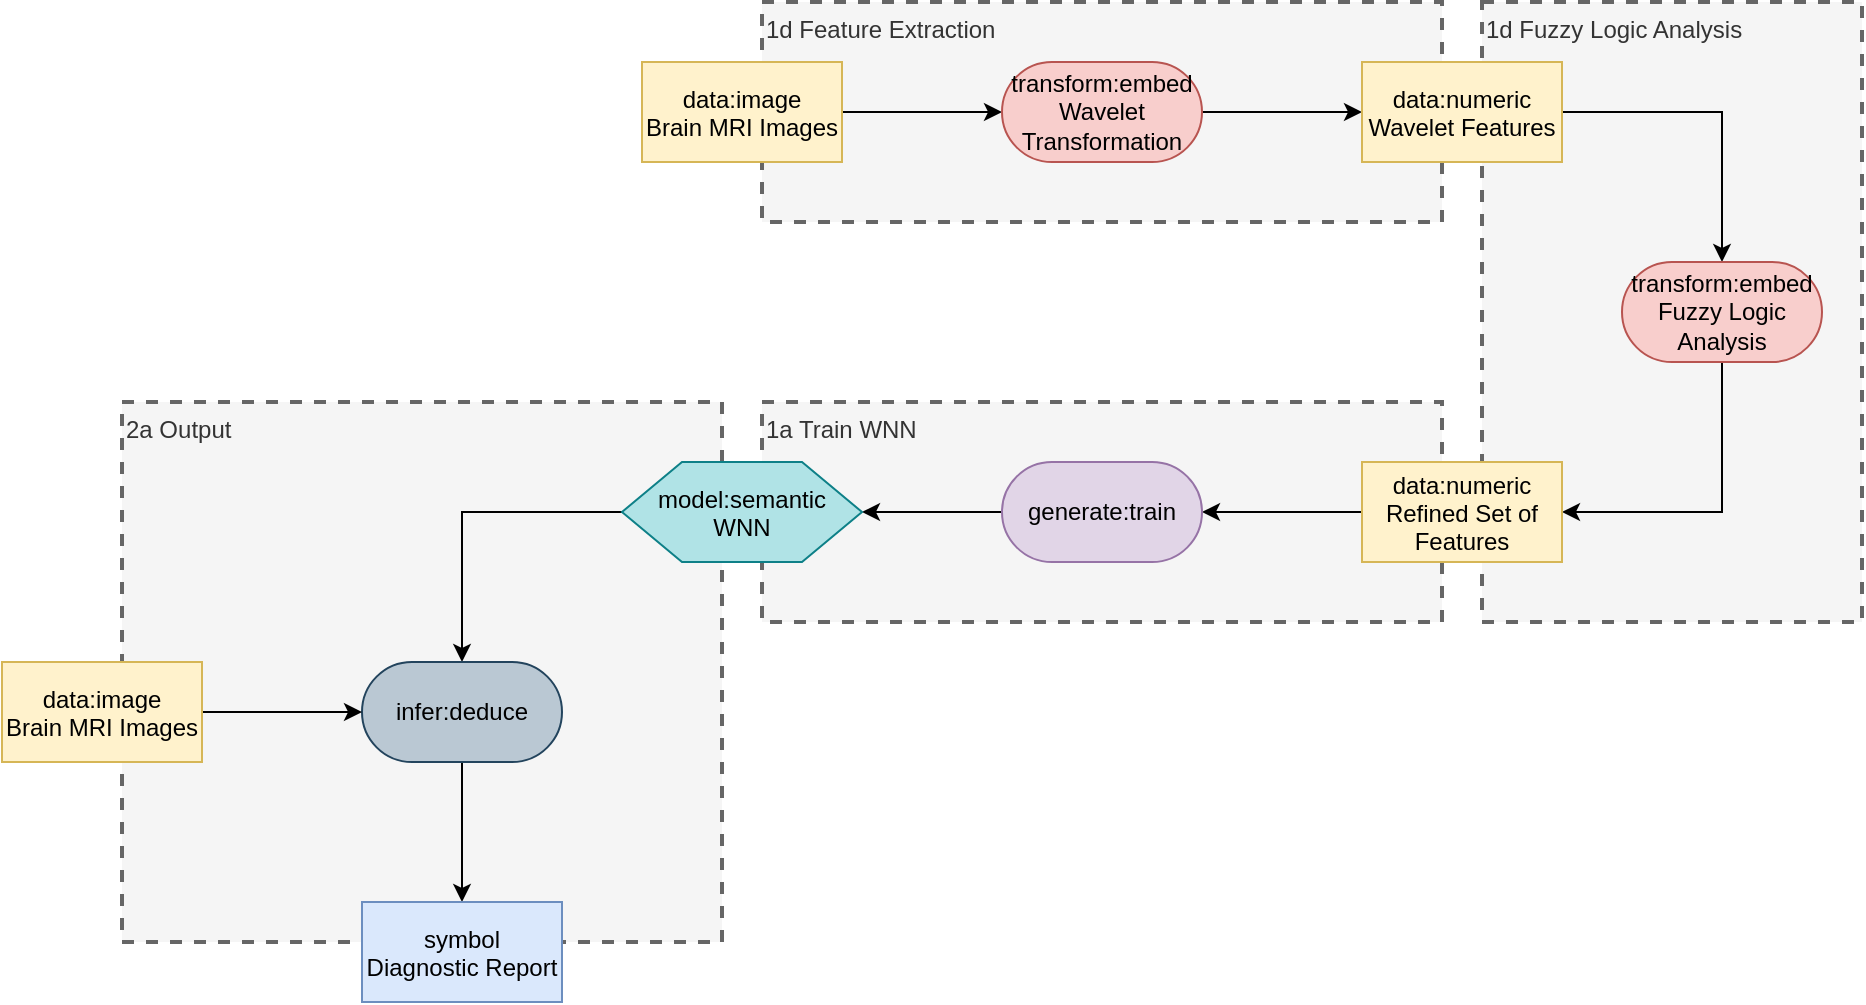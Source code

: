 <mxfile version="26.2.14">
  <diagram name="Page-1" id="P8pH1wAPzSwcCt93VveC">
    <mxGraphModel dx="1426" dy="871" grid="1" gridSize="10" guides="1" tooltips="1" connect="1" arrows="1" fold="1" page="1" pageScale="1" pageWidth="3300" pageHeight="4681" math="0" shadow="0">
      <root>
        <mxCell id="0" />
        <mxCell id="1" parent="0" />
        <mxCell id="SUJAVzPCyBz31thAN7e9-23" value="2a Output" style="text;html=1;align=left;verticalAlign=top;whiteSpace=wrap;rounded=0;dashed=1;fillColor=#f5f5f5;fontColor=#333333;strokeColor=#666666;strokeWidth=2;" name="text" vertex="1" parent="1">
          <mxGeometry x="400" y="600" width="300" height="270" as="geometry" />
        </mxCell>
        <mxCell id="SUJAVzPCyBz31thAN7e9-22" value="1a Train WNN" style="text;html=1;align=left;verticalAlign=top;whiteSpace=wrap;rounded=0;dashed=1;fillColor=#f5f5f5;fontColor=#333333;strokeColor=#666666;strokeWidth=2;" name="text" vertex="1" parent="1">
          <mxGeometry x="720" y="600" width="340" height="110" as="geometry" />
        </mxCell>
        <mxCell id="SUJAVzPCyBz31thAN7e9-21" value="1d Fuzzy Logic Analysis" style="text;html=1;align=left;verticalAlign=top;whiteSpace=wrap;rounded=0;dashed=1;fillColor=#f5f5f5;fontColor=#333333;strokeColor=#666666;strokeWidth=2;" name="text" vertex="1" parent="1">
          <mxGeometry x="1080" y="400" width="190" height="310" as="geometry" />
        </mxCell>
        <mxCell id="SUJAVzPCyBz31thAN7e9-20" value="1d Feature Extraction" style="text;html=1;align=left;verticalAlign=top;whiteSpace=wrap;rounded=0;dashed=1;fillColor=#f5f5f5;fontColor=#333333;strokeColor=#666666;strokeWidth=2;" name="text" vertex="1" parent="1">
          <mxGeometry x="720" y="400" width="340" height="110" as="geometry" />
        </mxCell>
        <mxCell id="SUJAVzPCyBz31thAN7e9-3" style="edgeStyle=orthogonalEdgeStyle;rounded=0;orthogonalLoop=1;jettySize=auto;html=1;entryX=0;entryY=0.5;entryDx=0;entryDy=0;" edge="1" parent="1" source="SUJAVzPCyBz31thAN7e9-1" target="SUJAVzPCyBz31thAN7e9-2">
          <mxGeometry relative="1" as="geometry" />
        </mxCell>
        <mxCell id="SUJAVzPCyBz31thAN7e9-1" value="data:image&#xa;Brain MRI Images" style="rectangle;fillColor=#fff2cc;strokeColor=#d6b656;" name="data" vertex="1" parent="1">
          <mxGeometry x="660" y="430" width="100" height="50" as="geometry" />
        </mxCell>
        <mxCell id="SUJAVzPCyBz31thAN7e9-5" style="edgeStyle=orthogonalEdgeStyle;rounded=0;orthogonalLoop=1;jettySize=auto;html=1;entryX=0;entryY=0.5;entryDx=0;entryDy=0;" edge="1" parent="1" source="SUJAVzPCyBz31thAN7e9-2" target="SUJAVzPCyBz31thAN7e9-4">
          <mxGeometry relative="1" as="geometry" />
        </mxCell>
        <mxCell id="SUJAVzPCyBz31thAN7e9-2" value="&lt;div&gt;transform:embed&lt;/div&gt;&lt;div&gt;Wavelet&lt;/div&gt;&lt;div&gt;Transformation&lt;/div&gt;" style="rounded=1;whiteSpace=wrap;html=1;arcSize=50;fillColor=#f8cecc;strokeColor=#b85450;" name="transform" vertex="1" parent="1">
          <mxGeometry x="840" y="430" width="100" height="50" as="geometry" />
        </mxCell>
        <mxCell id="SUJAVzPCyBz31thAN7e9-7" style="edgeStyle=orthogonalEdgeStyle;rounded=0;orthogonalLoop=1;jettySize=auto;html=1;entryX=0.5;entryY=0;entryDx=0;entryDy=0;" edge="1" parent="1" source="SUJAVzPCyBz31thAN7e9-4" target="SUJAVzPCyBz31thAN7e9-6">
          <mxGeometry relative="1" as="geometry" />
        </mxCell>
        <mxCell id="SUJAVzPCyBz31thAN7e9-4" value="data:numeric&#xa;Wavelet Features" style="rectangle;fillColor=#fff2cc;strokeColor=#d6b656;" name="data" vertex="1" parent="1">
          <mxGeometry x="1020" y="430" width="100" height="50" as="geometry" />
        </mxCell>
        <mxCell id="SUJAVzPCyBz31thAN7e9-9" style="edgeStyle=orthogonalEdgeStyle;rounded=0;orthogonalLoop=1;jettySize=auto;html=1;exitX=0.5;exitY=1;exitDx=0;exitDy=0;entryX=1;entryY=0.5;entryDx=0;entryDy=0;" edge="1" parent="1" source="SUJAVzPCyBz31thAN7e9-6" target="SUJAVzPCyBz31thAN7e9-8">
          <mxGeometry relative="1" as="geometry" />
        </mxCell>
        <mxCell id="SUJAVzPCyBz31thAN7e9-6" value="&lt;div&gt;transform:embed&lt;/div&gt;&lt;div&gt;Fuzzy Logic&lt;/div&gt;&lt;div&gt;Analysis&lt;/div&gt;" style="rounded=1;whiteSpace=wrap;html=1;arcSize=50;fillColor=#f8cecc;strokeColor=#b85450;" name="transform" vertex="1" parent="1">
          <mxGeometry x="1150" y="530" width="100" height="50" as="geometry" />
        </mxCell>
        <mxCell id="SUJAVzPCyBz31thAN7e9-11" style="edgeStyle=orthogonalEdgeStyle;rounded=0;orthogonalLoop=1;jettySize=auto;html=1;exitX=0;exitY=0.5;exitDx=0;exitDy=0;" edge="1" parent="1" source="SUJAVzPCyBz31thAN7e9-8" target="SUJAVzPCyBz31thAN7e9-10">
          <mxGeometry relative="1" as="geometry" />
        </mxCell>
        <mxCell id="SUJAVzPCyBz31thAN7e9-8" value="data:numeric&#xa;Refined Set of&#xa;Features" style="rectangle;fillColor=#fff2cc;strokeColor=#d6b656;" name="data" vertex="1" parent="1">
          <mxGeometry x="1020" y="630" width="100" height="50" as="geometry" />
        </mxCell>
        <mxCell id="SUJAVzPCyBz31thAN7e9-14" style="edgeStyle=orthogonalEdgeStyle;rounded=0;orthogonalLoop=1;jettySize=auto;html=1;exitX=0;exitY=0.5;exitDx=0;exitDy=0;entryX=1;entryY=0.5;entryDx=0;entryDy=0;" edge="1" parent="1" source="SUJAVzPCyBz31thAN7e9-10" target="SUJAVzPCyBz31thAN7e9-12">
          <mxGeometry relative="1" as="geometry" />
        </mxCell>
        <mxCell id="SUJAVzPCyBz31thAN7e9-10" value="generate:train" style="rounded=1;whiteSpace=wrap;html=1;arcSize=50;fillColor=#e1d5e7;strokeColor=#9673a6;" name="generate:train" vertex="1" parent="1">
          <mxGeometry x="840" y="630" width="100" height="50" as="geometry" />
        </mxCell>
        <mxCell id="SUJAVzPCyBz31thAN7e9-15" style="edgeStyle=orthogonalEdgeStyle;rounded=0;orthogonalLoop=1;jettySize=auto;html=1;entryX=0.5;entryY=0;entryDx=0;entryDy=0;" edge="1" parent="1" source="SUJAVzPCyBz31thAN7e9-12" target="SUJAVzPCyBz31thAN7e9-13">
          <mxGeometry relative="1" as="geometry" />
        </mxCell>
        <mxCell id="SUJAVzPCyBz31thAN7e9-12" value="model:semantic&#xa;WNN" style="shape=hexagon;perimeter=hexagonPerimeter2;fillColor=#b0e3e6;strokeColor=#0e8088;" name="model" vertex="1" parent="1">
          <mxGeometry x="650" y="630" width="120" height="50" as="geometry" />
        </mxCell>
        <mxCell id="SUJAVzPCyBz31thAN7e9-19" style="edgeStyle=orthogonalEdgeStyle;rounded=0;orthogonalLoop=1;jettySize=auto;html=1;exitX=0.5;exitY=1;exitDx=0;exitDy=0;entryX=0.5;entryY=0;entryDx=0;entryDy=0;" edge="1" parent="1" source="SUJAVzPCyBz31thAN7e9-13" target="SUJAVzPCyBz31thAN7e9-18">
          <mxGeometry relative="1" as="geometry" />
        </mxCell>
        <mxCell id="SUJAVzPCyBz31thAN7e9-13" value="infer:deduce" style="rounded=1;whiteSpace=wrap;html=1;arcSize=50;fillColor=#bac8d3;strokeColor=#23445d;" name="infer:deduce" vertex="1" parent="1">
          <mxGeometry x="520" y="730" width="100" height="50" as="geometry" />
        </mxCell>
        <mxCell id="SUJAVzPCyBz31thAN7e9-17" style="edgeStyle=orthogonalEdgeStyle;rounded=0;orthogonalLoop=1;jettySize=auto;html=1;exitX=1;exitY=0.5;exitDx=0;exitDy=0;entryX=0;entryY=0.5;entryDx=0;entryDy=0;" edge="1" parent="1" source="SUJAVzPCyBz31thAN7e9-16" target="SUJAVzPCyBz31thAN7e9-13">
          <mxGeometry relative="1" as="geometry" />
        </mxCell>
        <mxCell id="SUJAVzPCyBz31thAN7e9-16" value="data:image&#xa;Brain MRI Images" style="rectangle;fillColor=#fff2cc;strokeColor=#d6b656;" name="data" vertex="1" parent="1">
          <mxGeometry x="340" y="730" width="100" height="50" as="geometry" />
        </mxCell>
        <mxCell id="SUJAVzPCyBz31thAN7e9-18" value="symbol&#xa;Diagnostic Report" style="rectangle;fillColor=#dae8fc;strokeColor=#6c8ebf;" name="symbol" vertex="1" parent="1">
          <mxGeometry x="520" y="850" width="100" height="50" as="geometry" />
        </mxCell>
      </root>
    </mxGraphModel>
  </diagram>
</mxfile>
